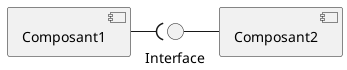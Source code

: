@startuml

component Composant1
component Composant2
circle Interface

Composant1 -r-( Interface
Interface -r- Composant2
@enduml